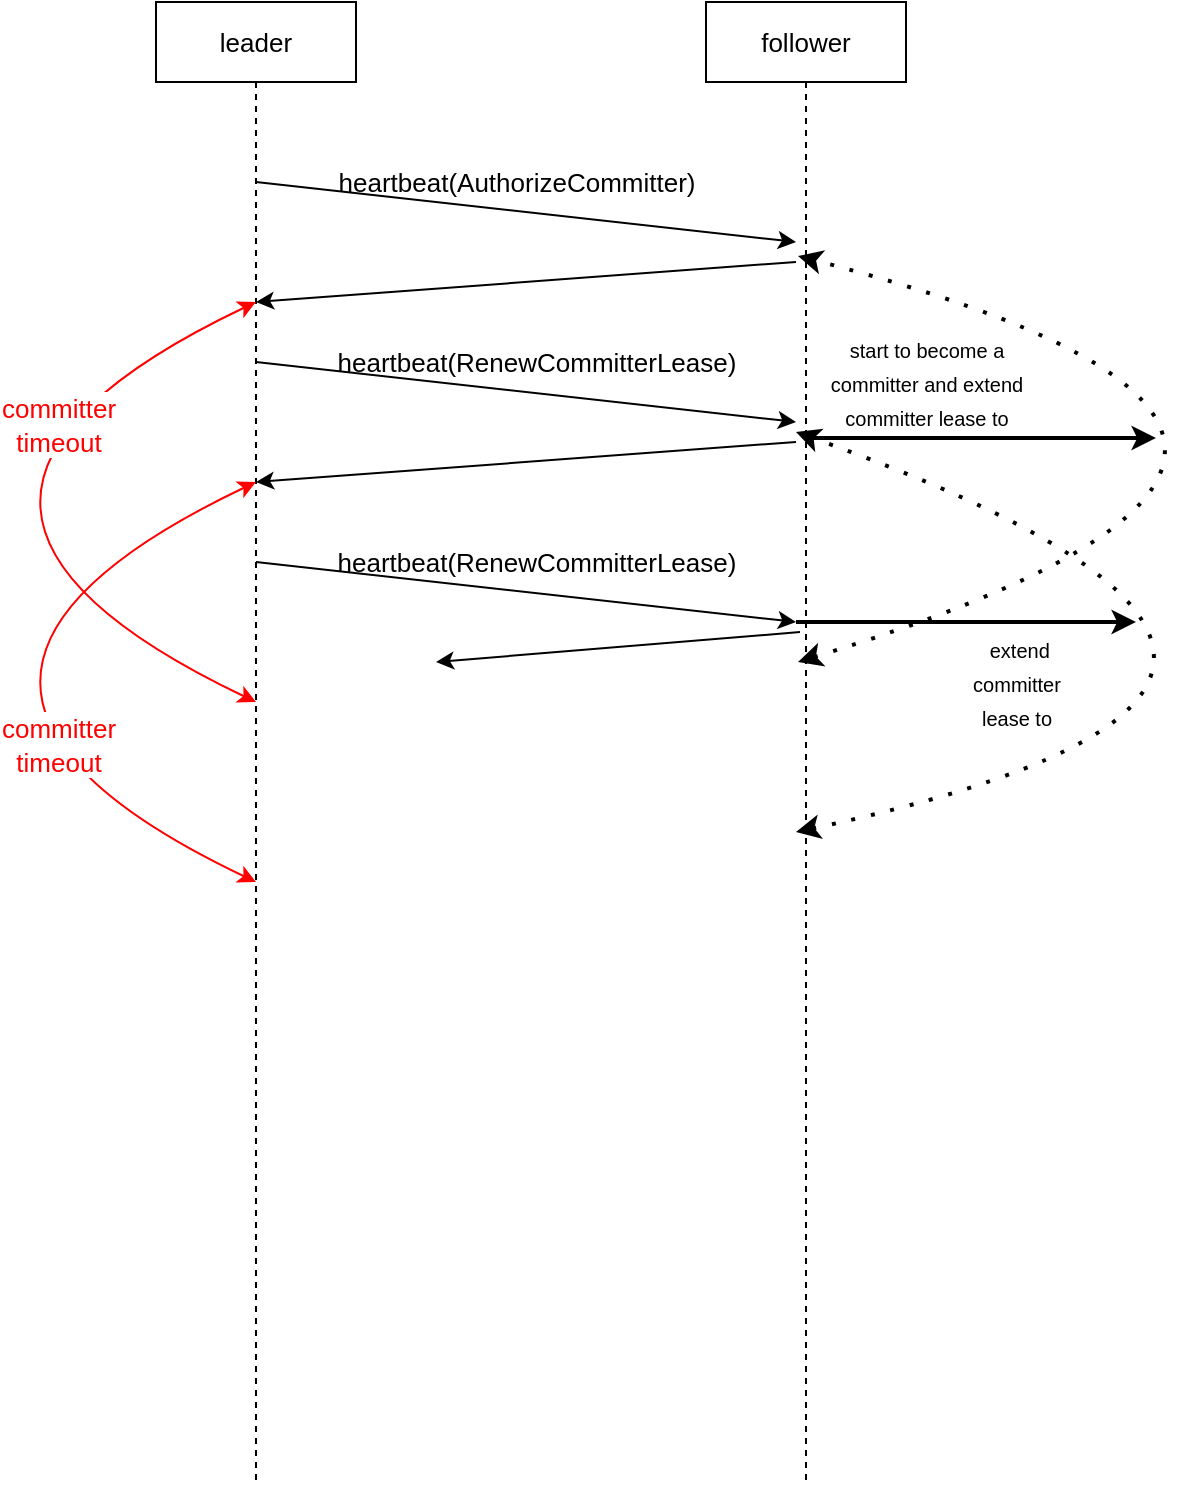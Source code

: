 <mxfile version="14.6.1" type="github">
  <diagram id="NL9ZVOJ9nv3hWCkOm3ET" name="Page-1">
    <mxGraphModel dx="782" dy="552" grid="1" gridSize="10" guides="1" tooltips="1" connect="1" arrows="1" fold="1" page="1" pageScale="1" pageWidth="827" pageHeight="1169" math="0" shadow="0">
      <root>
        <mxCell id="0" />
        <mxCell id="1" parent="0" />
        <mxCell id="SsDaJ1J6V8dg9qfCBFVi-1" value="leader" style="shape=umlLifeline;perimeter=lifelinePerimeter;whiteSpace=wrap;html=1;container=1;collapsible=0;recursiveResize=0;outlineConnect=0;fontSize=13;" parent="1" vertex="1">
          <mxGeometry x="290" y="170" width="100" height="740" as="geometry" />
        </mxCell>
        <mxCell id="SsDaJ1J6V8dg9qfCBFVi-7" value="follower" style="shape=umlLifeline;perimeter=lifelinePerimeter;whiteSpace=wrap;html=1;container=1;collapsible=0;recursiveResize=0;outlineConnect=0;fontSize=13;" parent="1" vertex="1">
          <mxGeometry x="565" y="170" width="100" height="740" as="geometry" />
        </mxCell>
        <mxCell id="SsDaJ1J6V8dg9qfCBFVi-8" value="" style="endArrow=classic;html=1;fontSize=13;" parent="1" edge="1">
          <mxGeometry width="50" height="50" relative="1" as="geometry">
            <mxPoint x="340" y="260" as="sourcePoint" />
            <mxPoint x="610" y="290" as="targetPoint" />
          </mxGeometry>
        </mxCell>
        <mxCell id="SsDaJ1J6V8dg9qfCBFVi-9" value="" style="endArrow=classic;html=1;fontSize=13;" parent="1" edge="1">
          <mxGeometry width="50" height="50" relative="1" as="geometry">
            <mxPoint x="610" y="300" as="sourcePoint" />
            <mxPoint x="340" y="320" as="targetPoint" />
          </mxGeometry>
        </mxCell>
        <mxCell id="SsDaJ1J6V8dg9qfCBFVi-10" value="" style="endArrow=classic;html=1;fontSize=13;" parent="1" edge="1">
          <mxGeometry width="50" height="50" relative="1" as="geometry">
            <mxPoint x="340" y="350" as="sourcePoint" />
            <mxPoint x="610" y="380" as="targetPoint" />
          </mxGeometry>
        </mxCell>
        <mxCell id="SsDaJ1J6V8dg9qfCBFVi-11" value="" style="endArrow=classic;html=1;fontSize=13;" parent="1" edge="1">
          <mxGeometry width="50" height="50" relative="1" as="geometry">
            <mxPoint x="610" y="390" as="sourcePoint" />
            <mxPoint x="340" y="410" as="targetPoint" />
          </mxGeometry>
        </mxCell>
        <mxCell id="SsDaJ1J6V8dg9qfCBFVi-27" value="heartbeat(AuthorizeCommitter)" style="text;html=1;align=center;verticalAlign=middle;resizable=0;points=[];autosize=1;strokeColor=none;fontSize=13;" parent="1" vertex="1">
          <mxGeometry x="375" y="250" width="190" height="20" as="geometry" />
        </mxCell>
        <mxCell id="SsDaJ1J6V8dg9qfCBFVi-32" value="heartbeat(RenewCommitterLease)" style="text;html=1;align=center;verticalAlign=middle;resizable=0;points=[];autosize=1;strokeColor=none;fontSize=13;" parent="1" vertex="1">
          <mxGeometry x="375" y="340" width="210" height="20" as="geometry" />
        </mxCell>
        <mxCell id="SsDaJ1J6V8dg9qfCBFVi-37" value="heartbeat(RenewCommitterLease)" style="text;html=1;align=center;verticalAlign=middle;resizable=0;points=[];autosize=1;strokeColor=none;fontSize=13;" parent="1" vertex="1">
          <mxGeometry x="375" y="440" width="210" height="20" as="geometry" />
        </mxCell>
        <mxCell id="SsDaJ1J6V8dg9qfCBFVi-155" value="" style="endArrow=classic;html=1;fontSize=13;" parent="1" edge="1">
          <mxGeometry width="50" height="50" relative="1" as="geometry">
            <mxPoint x="340" y="450" as="sourcePoint" />
            <mxPoint x="610" y="480" as="targetPoint" />
          </mxGeometry>
        </mxCell>
        <mxCell id="SsDaJ1J6V8dg9qfCBFVi-156" value="" style="endArrow=classic;html=1;fontSize=14;strokeWidth=2;" parent="1" edge="1">
          <mxGeometry width="50" height="50" relative="1" as="geometry">
            <mxPoint x="616" y="388" as="sourcePoint" />
            <mxPoint x="790" y="388" as="targetPoint" />
          </mxGeometry>
        </mxCell>
        <mxCell id="SsDaJ1J6V8dg9qfCBFVi-157" value="&lt;span style=&quot;font-size: 10px&quot;&gt;start to become a &lt;br style=&quot;font-size: 10px&quot;&gt;committer and extend &lt;br style=&quot;font-size: 10px&quot;&gt;committer lease to&lt;br&gt;&lt;/span&gt;" style="edgeLabel;html=1;align=center;verticalAlign=middle;resizable=0;points=[];fontSize=14;" parent="SsDaJ1J6V8dg9qfCBFVi-156" vertex="1" connectable="0">
          <mxGeometry x="-0.131" relative="1" as="geometry">
            <mxPoint x="-17" y="-28" as="offset" />
          </mxGeometry>
        </mxCell>
        <mxCell id="SsDaJ1J6V8dg9qfCBFVi-158" value="" style="endArrow=classic;html=1;fontSize=14;strokeWidth=2;" parent="1" edge="1">
          <mxGeometry width="50" height="50" relative="1" as="geometry">
            <mxPoint x="610" y="480" as="sourcePoint" />
            <mxPoint x="780" y="480" as="targetPoint" />
          </mxGeometry>
        </mxCell>
        <mxCell id="SsDaJ1J6V8dg9qfCBFVi-159" value="&lt;span style=&quot;font-size: 10px&quot;&gt;&amp;nbsp;extend &lt;br style=&quot;font-size: 10px&quot;&gt;committer &lt;br style=&quot;font-size: 10px&quot;&gt;lease to&lt;br&gt;&lt;/span&gt;" style="edgeLabel;html=1;align=center;verticalAlign=middle;resizable=0;points=[];fontSize=14;" parent="SsDaJ1J6V8dg9qfCBFVi-158" vertex="1" connectable="0">
          <mxGeometry x="-0.131" relative="1" as="geometry">
            <mxPoint x="36" y="30" as="offset" />
          </mxGeometry>
        </mxCell>
        <mxCell id="SsDaJ1J6V8dg9qfCBFVi-160" value="" style="endArrow=classic;html=1;fontSize=13;" parent="1" edge="1">
          <mxGeometry width="50" height="50" relative="1" as="geometry">
            <mxPoint x="612" y="485" as="sourcePoint" />
            <mxPoint x="430" y="500" as="targetPoint" />
          </mxGeometry>
        </mxCell>
        <mxCell id="SsDaJ1J6V8dg9qfCBFVi-182" value="" style="endArrow=classic;startArrow=classic;html=1;fontSize=14;strokeWidth=2;dashed=1;curved=1;dashPattern=1 4;" parent="1" edge="1">
          <mxGeometry width="50" height="50" relative="1" as="geometry">
            <mxPoint x="611" y="500" as="sourcePoint" />
            <mxPoint x="611" y="297" as="targetPoint" />
            <Array as="points">
              <mxPoint x="970" y="390" />
            </Array>
          </mxGeometry>
        </mxCell>
        <mxCell id="SsDaJ1J6V8dg9qfCBFVi-183" value="" style="endArrow=classic;startArrow=classic;html=1;fontSize=14;strokeWidth=2;dashed=1;curved=1;dashPattern=1 4;" parent="1" edge="1">
          <mxGeometry width="50" height="50" relative="1" as="geometry">
            <mxPoint x="610" y="585.0" as="sourcePoint" />
            <mxPoint x="610" y="385" as="targetPoint" />
            <Array as="points">
              <mxPoint x="960" y="510" />
            </Array>
          </mxGeometry>
        </mxCell>
        <mxCell id="5S5sYmvcWiM0XhkTJVi7-1" value="" style="endArrow=classic;startArrow=classic;html=1;fontSize=14;strokeWidth=1;strokeColor=#FF0000;curved=1;" edge="1" parent="1">
          <mxGeometry width="50" height="50" relative="1" as="geometry">
            <mxPoint x="340" y="520" as="sourcePoint" />
            <mxPoint x="340" y="320" as="targetPoint" />
            <Array as="points">
              <mxPoint x="130" y="420" />
            </Array>
          </mxGeometry>
        </mxCell>
        <mxCell id="5S5sYmvcWiM0XhkTJVi7-2" value="&lt;font style=&quot;font-size: 13px&quot; color=&quot;#ff0000&quot;&gt;committer&lt;br&gt;timeout&lt;/font&gt;" style="edgeLabel;html=1;align=center;verticalAlign=middle;resizable=0;points=[];fontSize=14;" vertex="1" connectable="0" parent="5S5sYmvcWiM0XhkTJVi7-1">
          <mxGeometry x="-0.552" y="-12" relative="1" as="geometry">
            <mxPoint x="-11" y="-84" as="offset" />
          </mxGeometry>
        </mxCell>
        <mxCell id="5S5sYmvcWiM0XhkTJVi7-3" value="" style="endArrow=classic;startArrow=classic;html=1;fontSize=14;strokeWidth=1;strokeColor=#FF0000;curved=1;" edge="1" parent="1">
          <mxGeometry width="50" height="50" relative="1" as="geometry">
            <mxPoint x="340.0" y="610" as="sourcePoint" />
            <mxPoint x="340.0" y="410" as="targetPoint" />
            <Array as="points">
              <mxPoint x="130" y="510" />
            </Array>
          </mxGeometry>
        </mxCell>
        <mxCell id="5S5sYmvcWiM0XhkTJVi7-4" value="&lt;font style=&quot;font-size: 13px&quot; color=&quot;#ff0000&quot;&gt;committer&lt;br&gt;timeout&lt;/font&gt;" style="edgeLabel;html=1;align=center;verticalAlign=middle;resizable=0;points=[];fontSize=14;" vertex="1" connectable="0" parent="5S5sYmvcWiM0XhkTJVi7-3">
          <mxGeometry x="-0.552" y="-12" relative="1" as="geometry">
            <mxPoint x="-11" y="-14" as="offset" />
          </mxGeometry>
        </mxCell>
      </root>
    </mxGraphModel>
  </diagram>
</mxfile>
